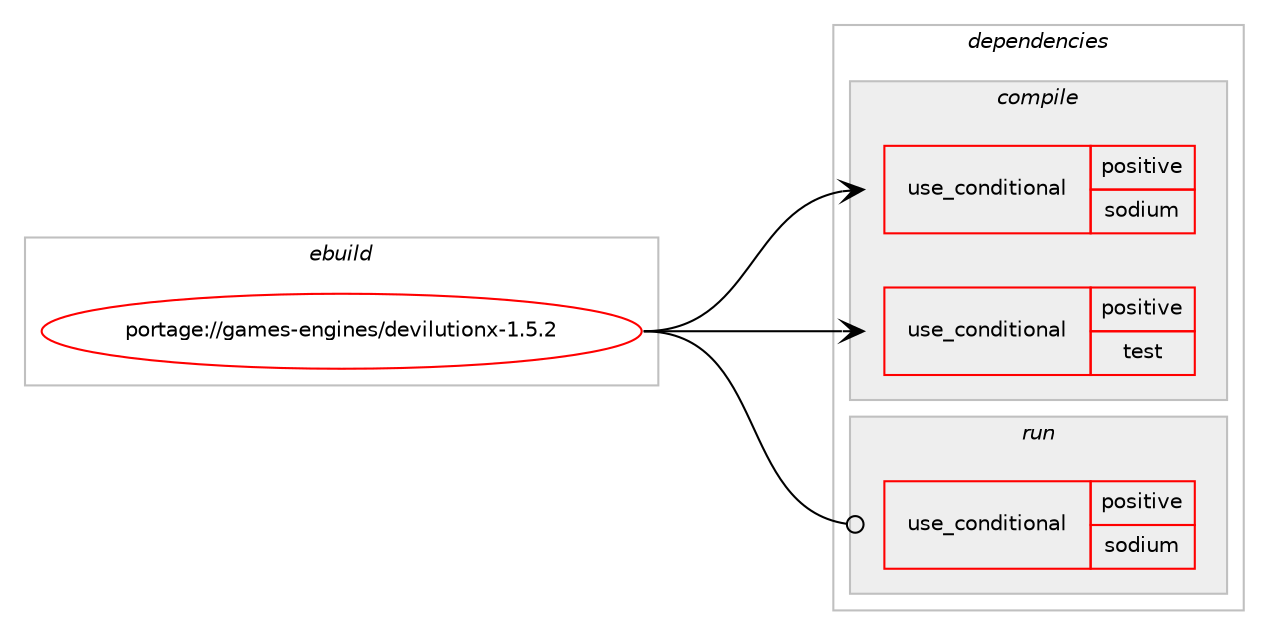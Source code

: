 digraph prolog {

# *************
# Graph options
# *************

newrank=true;
concentrate=true;
compound=true;
graph [rankdir=LR,fontname=Helvetica,fontsize=10,ranksep=1.5];#, ranksep=2.5, nodesep=0.2];
edge  [arrowhead=vee];
node  [fontname=Helvetica,fontsize=10];

# **********
# The ebuild
# **********

subgraph cluster_leftcol {
color=gray;
rank=same;
label=<<i>ebuild</i>>;
id [label="portage://games-engines/devilutionx-1.5.2", color=red, width=4, href="../games-engines/devilutionx-1.5.2.svg"];
}

# ****************
# The dependencies
# ****************

subgraph cluster_midcol {
color=gray;
label=<<i>dependencies</i>>;
subgraph cluster_compile {
fillcolor="#eeeeee";
style=filled;
label=<<i>compile</i>>;
subgraph cond62105 {
dependency115110 [label=<<TABLE BORDER="0" CELLBORDER="1" CELLSPACING="0" CELLPADDING="4"><TR><TD ROWSPAN="3" CELLPADDING="10">use_conditional</TD></TR><TR><TD>positive</TD></TR><TR><TD>sodium</TD></TR></TABLE>>, shape=none, color=red];
# *** BEGIN UNKNOWN DEPENDENCY TYPE (TODO) ***
# dependency115110 -> package_dependency(portage://games-engines/devilutionx-1.5.2,install,no,dev-libs,libsodium,none,[,,],any_same_slot,[])
# *** END UNKNOWN DEPENDENCY TYPE (TODO) ***

}
id:e -> dependency115110:w [weight=20,style="solid",arrowhead="vee"];
subgraph cond62106 {
dependency115111 [label=<<TABLE BORDER="0" CELLBORDER="1" CELLSPACING="0" CELLPADDING="4"><TR><TD ROWSPAN="3" CELLPADDING="10">use_conditional</TD></TR><TR><TD>positive</TD></TR><TR><TD>test</TD></TR></TABLE>>, shape=none, color=red];
# *** BEGIN UNKNOWN DEPENDENCY TYPE (TODO) ***
# dependency115111 -> package_dependency(portage://games-engines/devilutionx-1.5.2,install,no,dev-cpp,gtest,none,[,,],[],[])
# *** END UNKNOWN DEPENDENCY TYPE (TODO) ***

}
id:e -> dependency115111:w [weight=20,style="solid",arrowhead="vee"];
# *** BEGIN UNKNOWN DEPENDENCY TYPE (TODO) ***
# id -> package_dependency(portage://games-engines/devilutionx-1.5.2,install,no,app-arch,bzip2,none,[,,],any_same_slot,[])
# *** END UNKNOWN DEPENDENCY TYPE (TODO) ***

# *** BEGIN UNKNOWN DEPENDENCY TYPE (TODO) ***
# id -> package_dependency(portage://games-engines/devilutionx-1.5.2,install,no,dev-cpp,asio,none,[,,],[],[])
# *** END UNKNOWN DEPENDENCY TYPE (TODO) ***

# *** BEGIN UNKNOWN DEPENDENCY TYPE (TODO) ***
# id -> package_dependency(portage://games-engines/devilutionx-1.5.2,install,no,dev-cpp,simpleini,none,[,,],[],[])
# *** END UNKNOWN DEPENDENCY TYPE (TODO) ***

# *** BEGIN UNKNOWN DEPENDENCY TYPE (TODO) ***
# id -> package_dependency(portage://games-engines/devilutionx-1.5.2,install,no,dev-libs,libfmt,none,[,,],any_same_slot,[])
# *** END UNKNOWN DEPENDENCY TYPE (TODO) ***

# *** BEGIN UNKNOWN DEPENDENCY TYPE (TODO) ***
# id -> package_dependency(portage://games-engines/devilutionx-1.5.2,install,no,media-libs,libsdl2,none,[,,],[],[use(enable(haptic),none),use(enable(joystick),none),use(enable(opengl),none),use(enable(video),none)])
# *** END UNKNOWN DEPENDENCY TYPE (TODO) ***

# *** BEGIN UNKNOWN DEPENDENCY TYPE (TODO) ***
# id -> package_dependency(portage://games-engines/devilutionx-1.5.2,install,no,media-libs,sdl2-image,none,[,,],[],[use(enable(png),none)])
# *** END UNKNOWN DEPENDENCY TYPE (TODO) ***

# *** BEGIN UNKNOWN DEPENDENCY TYPE (TODO) ***
# id -> package_dependency(portage://games-engines/devilutionx-1.5.2,install,no,media-libs,sdl_audiolib,none,[,,],[],[])
# *** END UNKNOWN DEPENDENCY TYPE (TODO) ***

# *** BEGIN UNKNOWN DEPENDENCY TYPE (TODO) ***
# id -> package_dependency(portage://games-engines/devilutionx-1.5.2,install,no,sys-libs,zlib,none,[,,],any_same_slot,[])
# *** END UNKNOWN DEPENDENCY TYPE (TODO) ***

}
subgraph cluster_compileandrun {
fillcolor="#eeeeee";
style=filled;
label=<<i>compile and run</i>>;
}
subgraph cluster_run {
fillcolor="#eeeeee";
style=filled;
label=<<i>run</i>>;
subgraph cond62107 {
dependency115112 [label=<<TABLE BORDER="0" CELLBORDER="1" CELLSPACING="0" CELLPADDING="4"><TR><TD ROWSPAN="3" CELLPADDING="10">use_conditional</TD></TR><TR><TD>positive</TD></TR><TR><TD>sodium</TD></TR></TABLE>>, shape=none, color=red];
# *** BEGIN UNKNOWN DEPENDENCY TYPE (TODO) ***
# dependency115112 -> package_dependency(portage://games-engines/devilutionx-1.5.2,run,no,dev-libs,libsodium,none,[,,],any_same_slot,[])
# *** END UNKNOWN DEPENDENCY TYPE (TODO) ***

}
id:e -> dependency115112:w [weight=20,style="solid",arrowhead="odot"];
# *** BEGIN UNKNOWN DEPENDENCY TYPE (TODO) ***
# id -> package_dependency(portage://games-engines/devilutionx-1.5.2,run,no,app-arch,bzip2,none,[,,],any_same_slot,[])
# *** END UNKNOWN DEPENDENCY TYPE (TODO) ***

# *** BEGIN UNKNOWN DEPENDENCY TYPE (TODO) ***
# id -> package_dependency(portage://games-engines/devilutionx-1.5.2,run,no,dev-libs,libfmt,none,[,,],any_same_slot,[])
# *** END UNKNOWN DEPENDENCY TYPE (TODO) ***

# *** BEGIN UNKNOWN DEPENDENCY TYPE (TODO) ***
# id -> package_dependency(portage://games-engines/devilutionx-1.5.2,run,no,media-libs,libsdl2,none,[,,],[],[use(enable(haptic),none),use(enable(joystick),none),use(enable(opengl),none),use(enable(video),none)])
# *** END UNKNOWN DEPENDENCY TYPE (TODO) ***

# *** BEGIN UNKNOWN DEPENDENCY TYPE (TODO) ***
# id -> package_dependency(portage://games-engines/devilutionx-1.5.2,run,no,media-libs,sdl2-image,none,[,,],[],[use(enable(png),none)])
# *** END UNKNOWN DEPENDENCY TYPE (TODO) ***

# *** BEGIN UNKNOWN DEPENDENCY TYPE (TODO) ***
# id -> package_dependency(portage://games-engines/devilutionx-1.5.2,run,no,media-libs,sdl_audiolib,none,[,,],[],[])
# *** END UNKNOWN DEPENDENCY TYPE (TODO) ***

# *** BEGIN UNKNOWN DEPENDENCY TYPE (TODO) ***
# id -> package_dependency(portage://games-engines/devilutionx-1.5.2,run,no,sys-libs,zlib,none,[,,],any_same_slot,[])
# *** END UNKNOWN DEPENDENCY TYPE (TODO) ***

}
}

# **************
# The candidates
# **************

subgraph cluster_choices {
rank=same;
color=gray;
label=<<i>candidates</i>>;

}

}

